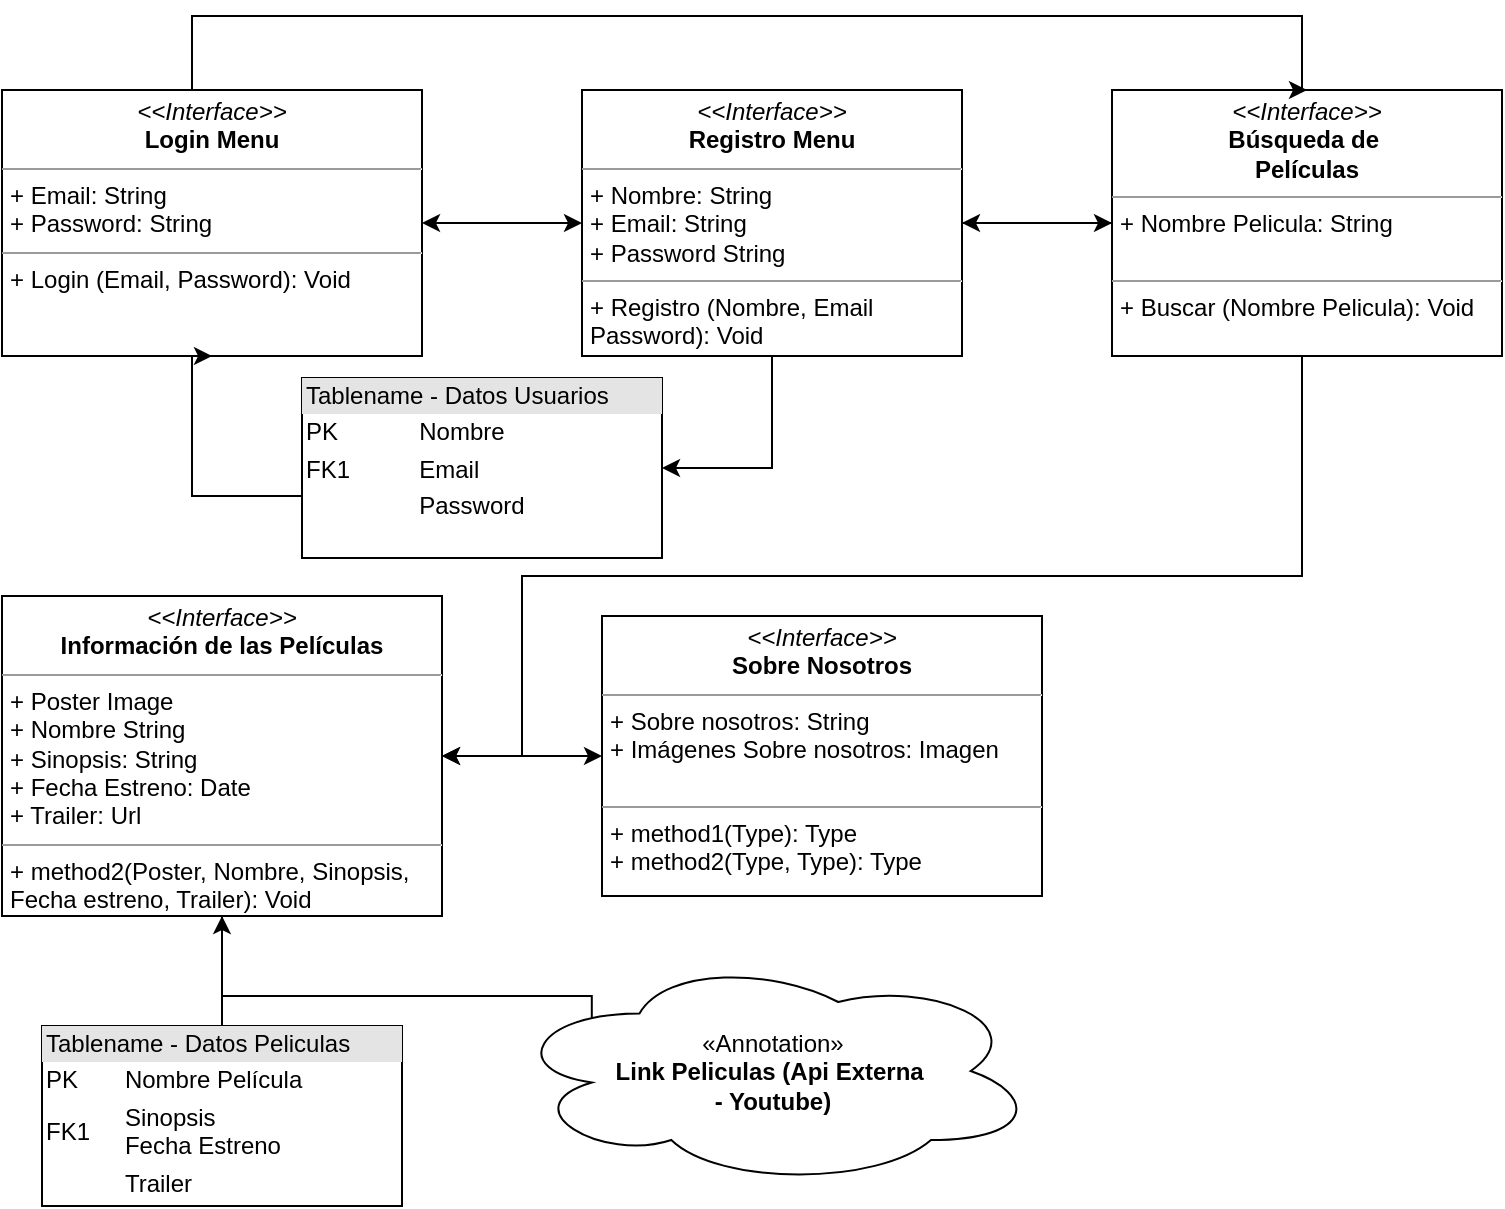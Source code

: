 <mxfile version="15.3.1" type="google"><diagram name="Page-1" id="c4acf3e9-155e-7222-9cf6-157b1a14988f"><mxGraphModel dx="1321" dy="620" grid="1" gridSize="10" guides="1" tooltips="1" connect="1" arrows="1" fold="1" page="1" pageScale="1" pageWidth="850" pageHeight="1100" background="none" math="0" shadow="0"><root><mxCell id="0"/><mxCell id="1" parent="0"/><mxCell id="jbMxa6aXySD717imPA1k-11" value="" style="edgeStyle=orthogonalEdgeStyle;rounded=0;orthogonalLoop=1;jettySize=auto;html=1;entryX=1;entryY=0.5;entryDx=0;entryDy=0;" parent="1" source="5d2195bd80daf111-10" target="5d2195bd80daf111-19" edge="1"><mxGeometry relative="1" as="geometry"><Array as="points"><mxPoint x="710" y="330"/><mxPoint x="320" y="330"/><mxPoint x="320" y="420"/></Array></mxGeometry></mxCell><mxCell id="XNFT6cugJ2cGIHSVwUC8-18" style="edgeStyle=orthogonalEdgeStyle;rounded=0;orthogonalLoop=1;jettySize=auto;html=1;entryX=1;entryY=0.5;entryDx=0;entryDy=0;" parent="1" source="5d2195bd80daf111-10" target="5d2195bd80daf111-15" edge="1"><mxGeometry relative="1" as="geometry"/></mxCell><mxCell id="5d2195bd80daf111-10" value="&lt;p style=&quot;margin: 0px ; margin-top: 4px ; text-align: center&quot;&gt;&lt;i&gt;&amp;lt;&amp;lt;Interface&amp;gt;&amp;gt;&lt;/i&gt;&lt;br&gt;&lt;b&gt;Búsqueda&amp;nbsp;de&amp;nbsp;&lt;/b&gt;&lt;/p&gt;&lt;div style=&quot;text-align: center&quot;&gt;&lt;span&gt;&lt;b&gt;Películas&lt;/b&gt;&lt;/span&gt;&lt;/div&gt;&lt;hr size=&quot;1&quot;&gt;&lt;p style=&quot;margin: 0px ; margin-left: 4px&quot;&gt;+ Nombre Pelicula: String&lt;br&gt;&lt;br&gt;&lt;/p&gt;&lt;hr size=&quot;1&quot;&gt;&lt;p style=&quot;margin: 0px ; margin-left: 4px&quot;&gt;+ Buscar (Nombre Pelicula): Void&lt;br&gt;&lt;br&gt;&lt;/p&gt;" style="verticalAlign=top;align=left;overflow=fill;fontSize=12;fontFamily=Helvetica;html=1;rounded=0;shadow=0;comic=0;labelBackgroundColor=none;strokeWidth=1" parent="1" vertex="1"><mxGeometry x="615" y="87" width="195" height="133" as="geometry"/></mxCell><mxCell id="XNFT6cugJ2cGIHSVwUC8-7" style="edgeStyle=orthogonalEdgeStyle;rounded=0;orthogonalLoop=1;jettySize=auto;html=1;entryX=1;entryY=0.5;entryDx=0;entryDy=0;" parent="1" source="5d2195bd80daf111-15" target="XNFT6cugJ2cGIHSVwUC8-5" edge="1"><mxGeometry relative="1" as="geometry"/></mxCell><mxCell id="XNFT6cugJ2cGIHSVwUC8-17" style="edgeStyle=orthogonalEdgeStyle;rounded=0;orthogonalLoop=1;jettySize=auto;html=1;" parent="1" source="5d2195bd80daf111-15" target="5d2195bd80daf111-10" edge="1"><mxGeometry relative="1" as="geometry"/></mxCell><mxCell id="5d2195bd80daf111-15" value="&lt;p style=&quot;margin: 0px ; margin-top: 4px ; text-align: center&quot;&gt;&lt;i&gt;&amp;lt;&amp;lt;Interface&amp;gt;&amp;gt;&lt;/i&gt;&lt;br&gt;&lt;b&gt;Registro Menu&lt;/b&gt;&lt;/p&gt;&lt;hr size=&quot;1&quot;&gt;&lt;p style=&quot;margin: 0px ; margin-left: 4px&quot;&gt;+ Nombre: String&lt;br&gt;+ Email: String&lt;/p&gt;&lt;p style=&quot;margin: 0px ; margin-left: 4px&quot;&gt;+ Password String&lt;/p&gt;&lt;hr size=&quot;1&quot;&gt;&lt;p style=&quot;margin: 0px ; margin-left: 4px&quot;&gt;+ Registro (Nombre, Email&lt;/p&gt;&lt;p style=&quot;margin: 0px ; margin-left: 4px&quot;&gt;Password): Void&lt;br&gt;&lt;br&gt;&lt;/p&gt;" style="verticalAlign=top;align=left;overflow=fill;fontSize=12;fontFamily=Helvetica;html=1;rounded=0;shadow=0;comic=0;labelBackgroundColor=none;strokeWidth=1" parent="1" vertex="1"><mxGeometry x="350" y="87" width="190" height="133" as="geometry"/></mxCell><mxCell id="jbMxa6aXySD717imPA1k-9" style="edgeStyle=orthogonalEdgeStyle;rounded=0;orthogonalLoop=1;jettySize=auto;html=1;entryX=0.5;entryY=0;entryDx=0;entryDy=0;" parent="1" source="5d2195bd80daf111-18" target="5d2195bd80daf111-10" edge="1"><mxGeometry relative="1" as="geometry"><Array as="points"><mxPoint x="155" y="50"/><mxPoint x="710" y="50"/></Array></mxGeometry></mxCell><mxCell id="5d2195bd80daf111-18" value="&lt;p style=&quot;margin: 0px ; margin-top: 4px ; text-align: center&quot;&gt;&lt;i&gt;&amp;lt;&amp;lt;Interface&amp;gt;&amp;gt;&lt;/i&gt;&lt;br&gt;&lt;b&gt;Login Menu&lt;/b&gt;&lt;/p&gt;&lt;hr size=&quot;1&quot;&gt;&lt;p style=&quot;margin: 0px ; margin-left: 4px&quot;&gt;+ Email: String&lt;br&gt;+ Password: String&lt;/p&gt;&lt;hr size=&quot;1&quot;&gt;&lt;p style=&quot;margin: 0px ; margin-left: 4px&quot;&gt;+ Login (Email, Password): Void&lt;br&gt;&lt;br&gt;&lt;/p&gt;" style="verticalAlign=top;align=left;overflow=fill;fontSize=12;fontFamily=Helvetica;html=1;rounded=0;shadow=0;comic=0;labelBackgroundColor=none;strokeWidth=1" parent="1" vertex="1"><mxGeometry x="60" y="87" width="210" height="133" as="geometry"/></mxCell><mxCell id="5d2195bd80daf111-19" value="&lt;p style=&quot;margin: 0px ; margin-top: 4px ; text-align: center&quot;&gt;&lt;i&gt;&amp;lt;&amp;lt;Interface&amp;gt;&amp;gt;&lt;/i&gt;&lt;br&gt;&lt;b&gt;Información&amp;nbsp;de las&amp;nbsp;Películas&lt;/b&gt;&lt;span style=&quot;font-weight: bold&quot;&gt;&#9;&lt;/span&gt;&lt;/p&gt;&lt;hr size=&quot;1&quot;&gt;&lt;p style=&quot;margin: 0px ; margin-left: 4px&quot;&gt;+ Poster Image&lt;br&gt;&lt;/p&gt;&lt;p style=&quot;margin: 0px ; margin-left: 4px&quot;&gt;+ Nombre String&lt;br&gt;+ Sinopsis: String&lt;/p&gt;&lt;p style=&quot;margin: 0px ; margin-left: 4px&quot;&gt;+ Fecha Estreno: Date&lt;/p&gt;&lt;p style=&quot;margin: 0px 0px 0px 4px&quot;&gt;+ Trailer: Url&lt;/p&gt;&lt;hr size=&quot;1&quot;&gt;&lt;p style=&quot;margin: 0px ; margin-left: 4px&quot;&gt;+ method2(Poster, Nombre, Sinopsis,&lt;/p&gt;&lt;p style=&quot;margin: 0px ; margin-left: 4px&quot;&gt;Fecha estreno, Trailer): Void&lt;/p&gt;" style="verticalAlign=top;align=left;overflow=fill;fontSize=12;fontFamily=Helvetica;html=1;rounded=0;shadow=0;comic=0;labelBackgroundColor=none;strokeWidth=1" parent="1" vertex="1"><mxGeometry x="60" y="340" width="220" height="160" as="geometry"/></mxCell><mxCell id="5d2195bd80daf111-20" value="&lt;p style=&quot;margin: 0px ; margin-top: 4px ; text-align: center&quot;&gt;&lt;i&gt;&amp;lt;&amp;lt;Interface&amp;gt;&amp;gt;&lt;/i&gt;&lt;br&gt;&lt;b&gt;Sobre Nosotros&lt;/b&gt;&lt;/p&gt;&lt;hr size=&quot;1&quot;&gt;&lt;p style=&quot;margin: 0px ; margin-left: 4px&quot;&gt;+ Sobre nosotros: String&lt;/p&gt;&lt;p style=&quot;margin: 0px ; margin-left: 4px&quot;&gt;+ Imágenes Sobre nosotros: Imagen&lt;br&gt;&lt;/p&gt;&lt;br&gt;&lt;hr size=&quot;1&quot;&gt;&lt;p style=&quot;margin: 0px ; margin-left: 4px&quot;&gt;+ method1(Type): Type&lt;br&gt;+ method2(Type, Type): Type&lt;/p&gt;" style="verticalAlign=top;align=left;overflow=fill;fontSize=12;fontFamily=Helvetica;html=1;rounded=0;shadow=0;comic=0;labelBackgroundColor=none;strokeWidth=1" parent="1" vertex="1"><mxGeometry x="360" y="350" width="220" height="140" as="geometry"/></mxCell><mxCell id="sEZs-PNDHBmwZ8IphHn6-3" value="" style="endArrow=classic;startArrow=classic;html=1;exitX=1;exitY=0.5;exitDx=0;exitDy=0;entryX=0;entryY=0.5;entryDx=0;entryDy=0;" parent="1" source="5d2195bd80daf111-18" target="5d2195bd80daf111-15" edge="1"><mxGeometry width="50" height="50" relative="1" as="geometry"><mxPoint x="270" y="160" as="sourcePoint"/><mxPoint x="320" y="110" as="targetPoint"/></mxGeometry></mxCell><mxCell id="sEZs-PNDHBmwZ8IphHn6-8" value="" style="endArrow=classic;startArrow=classic;html=1;exitX=1;exitY=0.5;exitDx=0;exitDy=0;entryX=0;entryY=0.5;entryDx=0;entryDy=0;" parent="1" source="5d2195bd80daf111-19" target="5d2195bd80daf111-20" edge="1"><mxGeometry width="50" height="50" relative="1" as="geometry"><mxPoint x="270" y="340" as="sourcePoint"/><mxPoint x="320" y="290" as="targetPoint"/></mxGeometry></mxCell><mxCell id="XNFT6cugJ2cGIHSVwUC8-14" style="edgeStyle=orthogonalEdgeStyle;rounded=0;orthogonalLoop=1;jettySize=auto;html=1;entryX=0.5;entryY=1;entryDx=0;entryDy=0;" parent="1" source="XNFT6cugJ2cGIHSVwUC8-4" target="5d2195bd80daf111-19" edge="1"><mxGeometry relative="1" as="geometry"/></mxCell><mxCell id="XNFT6cugJ2cGIHSVwUC8-20" style="edgeStyle=orthogonalEdgeStyle;rounded=0;orthogonalLoop=1;jettySize=auto;html=1;entryX=0.16;entryY=0.55;entryDx=0;entryDy=0;entryPerimeter=0;exitX=0.5;exitY=1;exitDx=0;exitDy=0;" parent="1" source="5d2195bd80daf111-19" target="XNFT6cugJ2cGIHSVwUC8-19" edge="1"><mxGeometry relative="1" as="geometry"><Array as="points"><mxPoint x="170" y="540"/><mxPoint x="355" y="540"/></Array></mxGeometry></mxCell><mxCell id="XNFT6cugJ2cGIHSVwUC8-4" value="&lt;div style=&quot;box-sizing: border-box ; width: 100% ; background: #e4e4e4 ; padding: 2px&quot;&gt;Tablename - Datos Peliculas&lt;/div&gt;&lt;table style=&quot;width: 100% ; font-size: 1em&quot; cellpadding=&quot;2&quot; cellspacing=&quot;0&quot;&gt;&lt;tbody&gt;&lt;tr&gt;&lt;td&gt;PK&lt;/td&gt;&lt;td&gt;Nombre Película&lt;/td&gt;&lt;/tr&gt;&lt;tr&gt;&lt;td&gt;FK1&lt;/td&gt;&lt;td&gt;Sinopsis&lt;br&gt;Fecha Estreno&lt;/td&gt;&lt;/tr&gt;&lt;tr&gt;&lt;td&gt;&lt;/td&gt;&lt;td&gt;Trailer&lt;/td&gt;&lt;/tr&gt;&lt;/tbody&gt;&lt;/table&gt;" style="verticalAlign=top;align=left;overflow=fill;html=1;" parent="1" vertex="1"><mxGeometry x="80" y="555" width="180" height="90" as="geometry"/></mxCell><mxCell id="XNFT6cugJ2cGIHSVwUC8-8" style="edgeStyle=orthogonalEdgeStyle;rounded=0;orthogonalLoop=1;jettySize=auto;html=1;entryX=0.5;entryY=1;entryDx=0;entryDy=0;" parent="1" source="XNFT6cugJ2cGIHSVwUC8-5" target="5d2195bd80daf111-18" edge="1"><mxGeometry relative="1" as="geometry"><Array as="points"><mxPoint x="155" y="290"/></Array></mxGeometry></mxCell><mxCell id="XNFT6cugJ2cGIHSVwUC8-5" value="&lt;div style=&quot;box-sizing: border-box ; width: 100% ; background: #e4e4e4 ; padding: 2px&quot;&gt;Tablename - Datos Usuarios&lt;/div&gt;&lt;table style=&quot;width: 100% ; font-size: 1em&quot; cellpadding=&quot;2&quot; cellspacing=&quot;0&quot;&gt;&lt;tbody&gt;&lt;tr&gt;&lt;td&gt;PK&lt;/td&gt;&lt;td&gt;Nombre&lt;/td&gt;&lt;/tr&gt;&lt;tr&gt;&lt;td&gt;FK1&lt;/td&gt;&lt;td&gt;Email&lt;/td&gt;&lt;/tr&gt;&lt;tr&gt;&lt;td&gt;&lt;/td&gt;&lt;td&gt;Password&lt;/td&gt;&lt;/tr&gt;&lt;/tbody&gt;&lt;/table&gt;" style="verticalAlign=top;align=left;overflow=fill;html=1;" parent="1" vertex="1"><mxGeometry x="210" y="231" width="180" height="90" as="geometry"/></mxCell><mxCell id="XNFT6cugJ2cGIHSVwUC8-19" value="«Annotation»&lt;br&gt;&lt;b&gt;Link Peliculas (Api Externa&amp;nbsp;&lt;br&gt;- Youtube)&lt;/b&gt;" style="ellipse;shape=cloud;whiteSpace=wrap;html=1;" parent="1" vertex="1"><mxGeometry x="312.5" y="520" width="265" height="115" as="geometry"/></mxCell></root></mxGraphModel></diagram></mxfile>